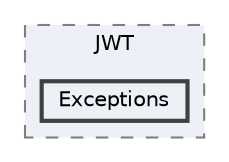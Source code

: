 digraph "C:/Users/adenf/RiderProjects/Openlabs.Mgcxm/Openlabs.Mgcxm/JWT/Exceptions"
{
 // LATEX_PDF_SIZE
  bgcolor="transparent";
  edge [fontname=Helvetica,fontsize=10,labelfontname=Helvetica,labelfontsize=10];
  node [fontname=Helvetica,fontsize=10,shape=box,height=0.2,width=0.4];
  compound=true
  subgraph clusterdir_cb676df328d34b1ef2c9afe540e7d538 {
    graph [ bgcolor="#edf0f7", pencolor="grey50", label="JWT", fontname=Helvetica,fontsize=10 style="filled,dashed", URL="dir_cb676df328d34b1ef2c9afe540e7d538.html",tooltip=""]
  dir_885dceb92dd5384d9d8686c217f11024 [label="Exceptions", fillcolor="#edf0f7", color="grey25", style="filled,bold", URL="dir_885dceb92dd5384d9d8686c217f11024.html",tooltip=""];
  }
}
